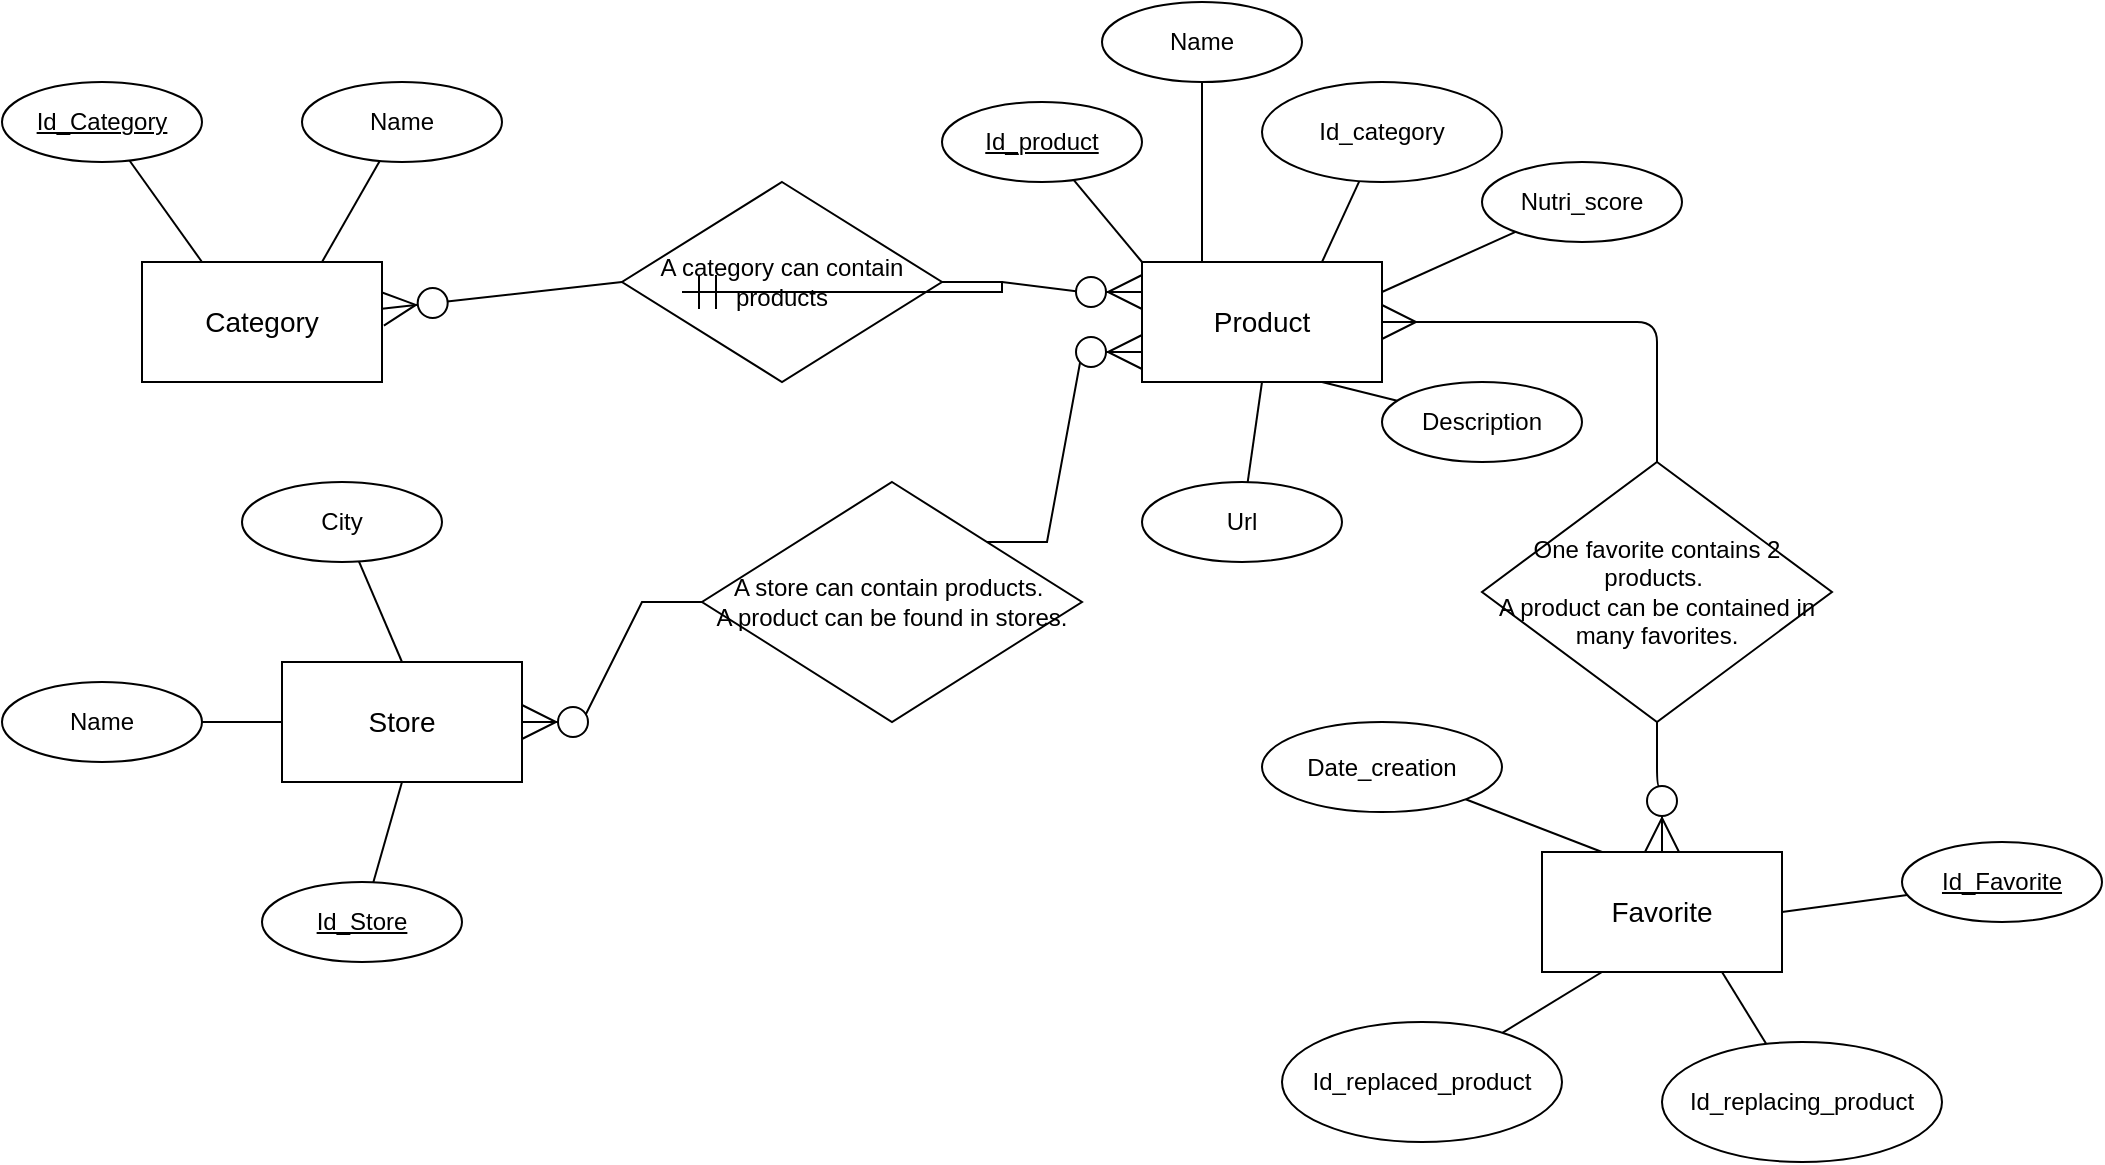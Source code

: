 <mxfile version="13.7.3" type="device"><diagram id="R2lEEEUBdFMjLlhIrx00" name="Page-1"><mxGraphModel dx="2272" dy="1952" grid="1" gridSize="10" guides="1" tooltips="1" connect="1" arrows="1" fold="1" page="1" pageScale="1" pageWidth="850" pageHeight="1100" math="0" shadow="0" extFonts="Permanent Marker^https://fonts.googleapis.com/css?family=Permanent+Marker"><root><mxCell id="0"/><mxCell id="1" parent="0"/><mxCell id="C-vyLk0tnHw3VtMMgP7b-1" value="" style="edgeStyle=orthogonalEdgeStyle;endArrow=ERzeroToMany;startArrow=none;endFill=1;startFill=0;strokeWidth=1;endSize=15;startSize=15;exitX=0.5;exitY=1;exitDx=0;exitDy=0;entryX=0.5;entryY=0;entryDx=0;entryDy=0;" parent="1" source="fG6kIc14IcxU9K14lKGX-4" target="fG6kIc14IcxU9K14lKGX-23" edge="1"><mxGeometry width="100" height="100" relative="1" as="geometry"><mxPoint x="470" y="285" as="sourcePoint"/><mxPoint x="410" y="425" as="targetPoint"/></mxGeometry></mxCell><mxCell id="fG6kIc14IcxU9K14lKGX-2" style="edgeStyle=entityRelationEdgeStyle;rounded=0;orthogonalLoop=1;jettySize=auto;html=1;entryX=0;entryY=0.75;entryDx=0;entryDy=0;startArrow=none;startFill=0;startSize=15;endArrow=ERzeroToMany;endFill=1;endSize=15;strokeWidth=1;exitX=1;exitY=0;exitDx=0;exitDy=0;" edge="1" parent="1" source="fG6kIc14IcxU9K14lKGX-7" target="fG6kIc14IcxU9K14lKGX-22"><mxGeometry relative="1" as="geometry"><mxPoint x="-20" y="135" as="targetPoint"/></mxGeometry></mxCell><mxCell id="fG6kIc14IcxU9K14lKGX-3" style="edgeStyle=entityRelationEdgeStyle;rounded=0;orthogonalLoop=1;jettySize=auto;html=1;startArrow=none;startFill=0;startSize=15;endArrow=ERzeroToMany;endFill=1;endSize=15;strokeWidth=1;exitX=1;exitY=0.5;exitDx=0;exitDy=0;entryX=0;entryY=0.25;entryDx=0;entryDy=0;" edge="1" parent="1" source="fG6kIc14IcxU9K14lKGX-9" target="fG6kIc14IcxU9K14lKGX-22"><mxGeometry relative="1" as="geometry"><mxPoint x="-20" y="105" as="targetPoint"/></mxGeometry></mxCell><mxCell id="fG6kIc14IcxU9K14lKGX-4" value="One favorite contains 2 products.&amp;nbsp;&lt;br&gt;A product can be contained in many favorites." style="shape=rhombus;perimeter=rhombusPerimeter;whiteSpace=wrap;html=1;align=center;" vertex="1" parent="1"><mxGeometry x="170" y="190" width="175" height="130" as="geometry"/></mxCell><mxCell id="fG6kIc14IcxU9K14lKGX-6" value="" style="endArrow=none;startArrow=ERmany;endFill=0;startFill=0;strokeWidth=1;endSize=15;startSize=15;entryX=0.5;entryY=0;entryDx=0;entryDy=0;edgeStyle=orthogonalEdgeStyle;" edge="1" parent="1" source="fG6kIc14IcxU9K14lKGX-22" target="fG6kIc14IcxU9K14lKGX-4"><mxGeometry width="100" height="100" relative="1" as="geometry"><mxPoint x="240" y="105" as="sourcePoint"/><mxPoint x="350" y="535" as="targetPoint"/></mxGeometry></mxCell><mxCell id="fG6kIc14IcxU9K14lKGX-7" value="A store can contain products.&amp;nbsp;&lt;br&gt;A product can be found in stores." style="shape=rhombus;perimeter=rhombusPerimeter;whiteSpace=wrap;html=1;align=center;" vertex="1" parent="1"><mxGeometry x="-220" y="200" width="190" height="120" as="geometry"/></mxCell><mxCell id="fG6kIc14IcxU9K14lKGX-8" style="rounded=0;orthogonalLoop=1;jettySize=auto;html=1;entryX=0;entryY=0.5;entryDx=0;entryDy=0;startArrow=ERzeroToMany;startFill=1;startSize=15;endArrow=none;endFill=0;endSize=15;strokeWidth=1;edgeStyle=entityRelationEdgeStyle;" edge="1" parent="1" source="fG6kIc14IcxU9K14lKGX-21" target="fG6kIc14IcxU9K14lKGX-7"><mxGeometry relative="1" as="geometry"><mxPoint x="-220" y="355" as="sourcePoint"/><mxPoint x="300" y="75" as="targetPoint"/></mxGeometry></mxCell><mxCell id="fG6kIc14IcxU9K14lKGX-9" value="A category can contain products" style="shape=rhombus;perimeter=rhombusPerimeter;whiteSpace=wrap;html=1;align=center;" vertex="1" parent="1"><mxGeometry x="-260" y="50" width="160" height="100" as="geometry"/></mxCell><mxCell id="fG6kIc14IcxU9K14lKGX-10" style="edgeStyle=entityRelationEdgeStyle;rounded=0;orthogonalLoop=1;jettySize=auto;html=1;startArrow=ERmandOne;startFill=0;startSize=15;endArrow=none;endFill=0;endSize=15;strokeWidth=1;exitX=1;exitY=0.5;exitDx=0;exitDy=0;" edge="1" parent="1" source="KmptiCDs3HPSHGAViZ21-2" target="fG6kIc14IcxU9K14lKGX-9"><mxGeometry relative="1" as="geometry"><mxPoint x="-230" y="105" as="sourcePoint"/><mxPoint x="-20" y="105" as="targetPoint"/></mxGeometry></mxCell><mxCell id="fG6kIc14IcxU9K14lKGX-29" style="edgeStyle=none;rounded=0;orthogonalLoop=1;jettySize=auto;html=1;entryX=1;entryY=0.5;entryDx=0;entryDy=0;startArrow=none;startFill=0;startSize=15;endArrow=none;endFill=0;endSize=15;strokeWidth=1;fontSize=14;" edge="1" parent="1" source="fG6kIc14IcxU9K14lKGX-11" target="fG6kIc14IcxU9K14lKGX-23"><mxGeometry relative="1" as="geometry"/></mxCell><mxCell id="fG6kIc14IcxU9K14lKGX-11" value="Id_Favorite" style="ellipse;whiteSpace=wrap;html=1;align=center;fontStyle=4;" vertex="1" parent="1"><mxGeometry x="380" y="380" width="100" height="40" as="geometry"/></mxCell><mxCell id="fG6kIc14IcxU9K14lKGX-18" style="edgeStyle=none;rounded=0;orthogonalLoop=1;jettySize=auto;html=1;entryX=0;entryY=0;entryDx=0;entryDy=0;startArrow=none;startFill=0;startSize=15;endArrow=none;endFill=0;endSize=15;strokeWidth=1;" edge="1" parent="1" source="fG6kIc14IcxU9K14lKGX-12" target="fG6kIc14IcxU9K14lKGX-22"><mxGeometry relative="1" as="geometry"/></mxCell><mxCell id="fG6kIc14IcxU9K14lKGX-12" value="Id_product" style="ellipse;whiteSpace=wrap;html=1;align=center;fontStyle=4;" vertex="1" parent="1"><mxGeometry x="-100" y="10" width="100" height="40" as="geometry"/></mxCell><mxCell id="fG6kIc14IcxU9K14lKGX-24" style="edgeStyle=none;rounded=0;orthogonalLoop=1;jettySize=auto;html=1;entryX=0.5;entryY=1;entryDx=0;entryDy=0;startArrow=none;startFill=0;startSize=15;endArrow=none;endFill=0;endSize=15;strokeWidth=1;fontSize=14;" edge="1" parent="1" source="fG6kIc14IcxU9K14lKGX-13" target="fG6kIc14IcxU9K14lKGX-21"><mxGeometry relative="1" as="geometry"/></mxCell><mxCell id="fG6kIc14IcxU9K14lKGX-13" value="Id_Store" style="ellipse;whiteSpace=wrap;html=1;align=center;fontStyle=4;" vertex="1" parent="1"><mxGeometry x="-440" y="400" width="100" height="40" as="geometry"/></mxCell><mxCell id="fG6kIc14IcxU9K14lKGX-15" style="rounded=0;orthogonalLoop=1;jettySize=auto;html=1;entryX=0.25;entryY=0;entryDx=0;entryDy=0;startArrow=none;startFill=0;startSize=15;endArrow=none;endFill=0;endSize=15;strokeWidth=1;" edge="1" parent="1" source="fG6kIc14IcxU9K14lKGX-14" target="fG6kIc14IcxU9K14lKGX-19"><mxGeometry relative="1" as="geometry"><mxPoint x="-482.5" y="80" as="targetPoint"/></mxGeometry></mxCell><mxCell id="fG6kIc14IcxU9K14lKGX-14" value="Id_Category" style="ellipse;whiteSpace=wrap;html=1;align=center;fontStyle=4;" vertex="1" parent="1"><mxGeometry x="-570" width="100" height="40" as="geometry"/></mxCell><mxCell id="fG6kIc14IcxU9K14lKGX-17" style="edgeStyle=none;rounded=0;orthogonalLoop=1;jettySize=auto;html=1;entryX=0.75;entryY=0;entryDx=0;entryDy=0;startArrow=none;startFill=0;startSize=15;endArrow=none;endFill=0;endSize=15;strokeWidth=1;" edge="1" parent="1" source="fG6kIc14IcxU9K14lKGX-16" target="fG6kIc14IcxU9K14lKGX-19"><mxGeometry relative="1" as="geometry"><mxPoint x="-425" y="80" as="targetPoint"/></mxGeometry></mxCell><mxCell id="fG6kIc14IcxU9K14lKGX-16" value="Name" style="ellipse;whiteSpace=wrap;html=1;align=center;" vertex="1" parent="1"><mxGeometry x="-420" width="100" height="40" as="geometry"/></mxCell><mxCell id="fG6kIc14IcxU9K14lKGX-20" style="edgeStyle=none;rounded=0;orthogonalLoop=1;jettySize=auto;html=1;entryX=0;entryY=0.5;entryDx=0;entryDy=0;startArrow=ERzeroToMany;startFill=1;startSize=15;endArrow=none;endFill=0;endSize=15;strokeWidth=1;fontSize=14;" edge="1" parent="1" source="fG6kIc14IcxU9K14lKGX-19" target="fG6kIc14IcxU9K14lKGX-9"><mxGeometry relative="1" as="geometry"/></mxCell><mxCell id="fG6kIc14IcxU9K14lKGX-19" value="Category" style="whiteSpace=wrap;html=1;align=center;fontSize=14;" vertex="1" parent="1"><mxGeometry x="-500" y="90" width="120" height="60" as="geometry"/></mxCell><mxCell id="fG6kIc14IcxU9K14lKGX-21" value="Store" style="whiteSpace=wrap;html=1;align=center;fontSize=14;" vertex="1" parent="1"><mxGeometry x="-430" y="290" width="120" height="60" as="geometry"/></mxCell><mxCell id="fG6kIc14IcxU9K14lKGX-22" value="Product" style="whiteSpace=wrap;html=1;align=center;fontSize=14;" vertex="1" parent="1"><mxGeometry y="90" width="120" height="60" as="geometry"/></mxCell><mxCell id="fG6kIc14IcxU9K14lKGX-23" value="Favorite" style="whiteSpace=wrap;html=1;align=center;fontSize=14;" vertex="1" parent="1"><mxGeometry x="200" y="385" width="120" height="60" as="geometry"/></mxCell><mxCell id="fG6kIc14IcxU9K14lKGX-26" style="edgeStyle=none;rounded=0;orthogonalLoop=1;jettySize=auto;html=1;startArrow=none;startFill=0;startSize=15;endArrow=none;endFill=0;endSize=15;strokeWidth=1;fontSize=14;entryX=0;entryY=0.5;entryDx=0;entryDy=0;" edge="1" parent="1" source="fG6kIc14IcxU9K14lKGX-25" target="fG6kIc14IcxU9K14lKGX-21"><mxGeometry relative="1" as="geometry"><mxPoint x="-440" y="370" as="targetPoint"/></mxGeometry></mxCell><mxCell id="fG6kIc14IcxU9K14lKGX-25" value="Name" style="ellipse;whiteSpace=wrap;html=1;align=center;" vertex="1" parent="1"><mxGeometry x="-570" y="300" width="100" height="40" as="geometry"/></mxCell><mxCell id="fG6kIc14IcxU9K14lKGX-28" style="edgeStyle=none;rounded=0;orthogonalLoop=1;jettySize=auto;html=1;entryX=0.5;entryY=0;entryDx=0;entryDy=0;startArrow=none;startFill=0;startSize=15;endArrow=none;endFill=0;endSize=15;strokeWidth=1;fontSize=14;" edge="1" parent="1" source="fG6kIc14IcxU9K14lKGX-27" target="fG6kIc14IcxU9K14lKGX-21"><mxGeometry relative="1" as="geometry"/></mxCell><mxCell id="fG6kIc14IcxU9K14lKGX-27" value="City" style="ellipse;whiteSpace=wrap;html=1;align=center;" vertex="1" parent="1"><mxGeometry x="-450" y="200" width="100" height="40" as="geometry"/></mxCell><mxCell id="fG6kIc14IcxU9K14lKGX-31" style="edgeStyle=none;rounded=0;orthogonalLoop=1;jettySize=auto;html=1;entryX=0.75;entryY=1;entryDx=0;entryDy=0;startArrow=none;startFill=0;startSize=15;endArrow=none;endFill=0;endSize=15;strokeWidth=1;fontSize=14;" edge="1" parent="1" source="fG6kIc14IcxU9K14lKGX-30" target="fG6kIc14IcxU9K14lKGX-23"><mxGeometry relative="1" as="geometry"/></mxCell><mxCell id="fG6kIc14IcxU9K14lKGX-30" value="Id_replacing_product" style="ellipse;whiteSpace=wrap;html=1;align=center;" vertex="1" parent="1"><mxGeometry x="260" y="480" width="140" height="60" as="geometry"/></mxCell><mxCell id="fG6kIc14IcxU9K14lKGX-33" style="edgeStyle=none;rounded=0;orthogonalLoop=1;jettySize=auto;html=1;entryX=0.25;entryY=1;entryDx=0;entryDy=0;startArrow=none;startFill=0;startSize=15;endArrow=none;endFill=0;endSize=15;strokeWidth=1;fontSize=14;" edge="1" parent="1" source="fG6kIc14IcxU9K14lKGX-32" target="fG6kIc14IcxU9K14lKGX-23"><mxGeometry relative="1" as="geometry"/></mxCell><mxCell id="fG6kIc14IcxU9K14lKGX-32" value="Id_replaced_product" style="ellipse;whiteSpace=wrap;html=1;align=center;" vertex="1" parent="1"><mxGeometry x="70" y="470" width="140" height="60" as="geometry"/></mxCell><mxCell id="fG6kIc14IcxU9K14lKGX-35" style="edgeStyle=none;rounded=0;orthogonalLoop=1;jettySize=auto;html=1;entryX=0.25;entryY=0;entryDx=0;entryDy=0;startArrow=none;startFill=0;startSize=15;endArrow=none;endFill=0;endSize=15;strokeWidth=1;fontSize=14;" edge="1" parent="1" source="fG6kIc14IcxU9K14lKGX-34" target="fG6kIc14IcxU9K14lKGX-23"><mxGeometry relative="1" as="geometry"/></mxCell><mxCell id="fG6kIc14IcxU9K14lKGX-34" value="Date_creation" style="ellipse;whiteSpace=wrap;html=1;align=center;" vertex="1" parent="1"><mxGeometry x="60" y="320" width="120" height="45" as="geometry"/></mxCell><mxCell id="fG6kIc14IcxU9K14lKGX-38" style="edgeStyle=none;rounded=0;orthogonalLoop=1;jettySize=auto;html=1;entryX=0.25;entryY=0;entryDx=0;entryDy=0;startArrow=none;startFill=0;startSize=15;endArrow=none;endFill=0;endSize=15;strokeWidth=1;fontSize=14;" edge="1" parent="1" source="fG6kIc14IcxU9K14lKGX-37" target="fG6kIc14IcxU9K14lKGX-22"><mxGeometry relative="1" as="geometry"/></mxCell><mxCell id="fG6kIc14IcxU9K14lKGX-37" value="Name" style="ellipse;whiteSpace=wrap;html=1;align=center;" vertex="1" parent="1"><mxGeometry x="-20" y="-40" width="100" height="40" as="geometry"/></mxCell><mxCell id="fG6kIc14IcxU9K14lKGX-40" style="edgeStyle=none;rounded=0;orthogonalLoop=1;jettySize=auto;html=1;entryX=0.75;entryY=0;entryDx=0;entryDy=0;startArrow=none;startFill=0;startSize=15;endArrow=none;endFill=0;endSize=15;strokeWidth=1;fontSize=14;" edge="1" parent="1" source="fG6kIc14IcxU9K14lKGX-39" target="fG6kIc14IcxU9K14lKGX-22"><mxGeometry relative="1" as="geometry"/></mxCell><mxCell id="fG6kIc14IcxU9K14lKGX-39" value="Id_category" style="ellipse;whiteSpace=wrap;html=1;align=center;" vertex="1" parent="1"><mxGeometry x="60" width="120" height="50" as="geometry"/></mxCell><mxCell id="fG6kIc14IcxU9K14lKGX-42" style="edgeStyle=none;rounded=0;orthogonalLoop=1;jettySize=auto;html=1;entryX=1;entryY=0.25;entryDx=0;entryDy=0;startArrow=none;startFill=0;startSize=15;endArrow=none;endFill=0;endSize=15;strokeWidth=1;fontSize=14;" edge="1" parent="1" source="fG6kIc14IcxU9K14lKGX-41" target="fG6kIc14IcxU9K14lKGX-22"><mxGeometry relative="1" as="geometry"/></mxCell><mxCell id="fG6kIc14IcxU9K14lKGX-41" value="Nutri_score" style="ellipse;whiteSpace=wrap;html=1;align=center;" vertex="1" parent="1"><mxGeometry x="170" y="40" width="100" height="40" as="geometry"/></mxCell><mxCell id="fG6kIc14IcxU9K14lKGX-45" style="edgeStyle=none;rounded=0;orthogonalLoop=1;jettySize=auto;html=1;startArrow=none;startFill=0;startSize=15;endArrow=none;endFill=0;endSize=15;strokeWidth=1;fontSize=14;entryX=0.75;entryY=1;entryDx=0;entryDy=0;" edge="1" parent="1" source="fG6kIc14IcxU9K14lKGX-43" target="fG6kIc14IcxU9K14lKGX-22"><mxGeometry relative="1" as="geometry"><mxPoint x="50" y="170" as="targetPoint"/></mxGeometry></mxCell><mxCell id="fG6kIc14IcxU9K14lKGX-43" value="Description" style="ellipse;whiteSpace=wrap;html=1;align=center;" vertex="1" parent="1"><mxGeometry x="120" y="150" width="100" height="40" as="geometry"/></mxCell><mxCell id="fG6kIc14IcxU9K14lKGX-46" style="edgeStyle=none;rounded=0;orthogonalLoop=1;jettySize=auto;html=1;entryX=0.5;entryY=1;entryDx=0;entryDy=0;startArrow=none;startFill=0;startSize=15;endArrow=none;endFill=0;endSize=15;strokeWidth=1;fontSize=14;" edge="1" parent="1" source="fG6kIc14IcxU9K14lKGX-44" target="fG6kIc14IcxU9K14lKGX-22"><mxGeometry relative="1" as="geometry"/></mxCell><mxCell id="fG6kIc14IcxU9K14lKGX-44" value="Url" style="ellipse;whiteSpace=wrap;html=1;align=center;" vertex="1" parent="1"><mxGeometry y="200" width="100" height="40" as="geometry"/></mxCell></root></mxGraphModel></diagram></mxfile>